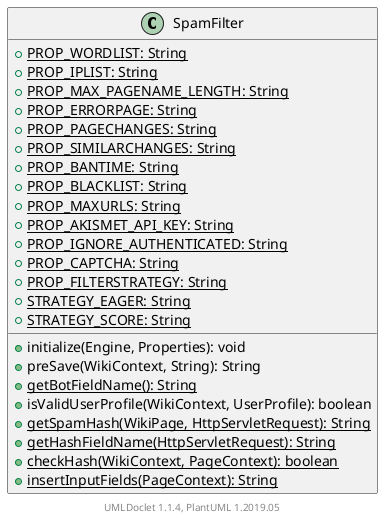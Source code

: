 @startuml

    class SpamFilter [[SpamFilter.html]] {
        {static} +PROP_WORDLIST: String
        {static} +PROP_IPLIST: String
        {static} +PROP_MAX_PAGENAME_LENGTH: String
        {static} +PROP_ERRORPAGE: String
        {static} +PROP_PAGECHANGES: String
        {static} +PROP_SIMILARCHANGES: String
        {static} +PROP_BANTIME: String
        {static} +PROP_BLACKLIST: String
        {static} +PROP_MAXURLS: String
        {static} +PROP_AKISMET_API_KEY: String
        {static} +PROP_IGNORE_AUTHENTICATED: String
        {static} +PROP_CAPTCHA: String
        {static} +PROP_FILTERSTRATEGY: String
        {static} +STRATEGY_EAGER: String
        {static} +STRATEGY_SCORE: String
        +initialize(Engine, Properties): void
        +preSave(WikiContext, String): String
        {static} +getBotFieldName(): String
        +isValidUserProfile(WikiContext, UserProfile): boolean
        {static} +getSpamHash(WikiPage, HttpServletRequest): String
        {static} +getHashFieldName(HttpServletRequest): String
        {static} +checkHash(WikiContext, PageContext): boolean
        {static} +insertInputFields(PageContext): String
    }


    center footer UMLDoclet 1.1.4, PlantUML 1.2019.05
@enduml
